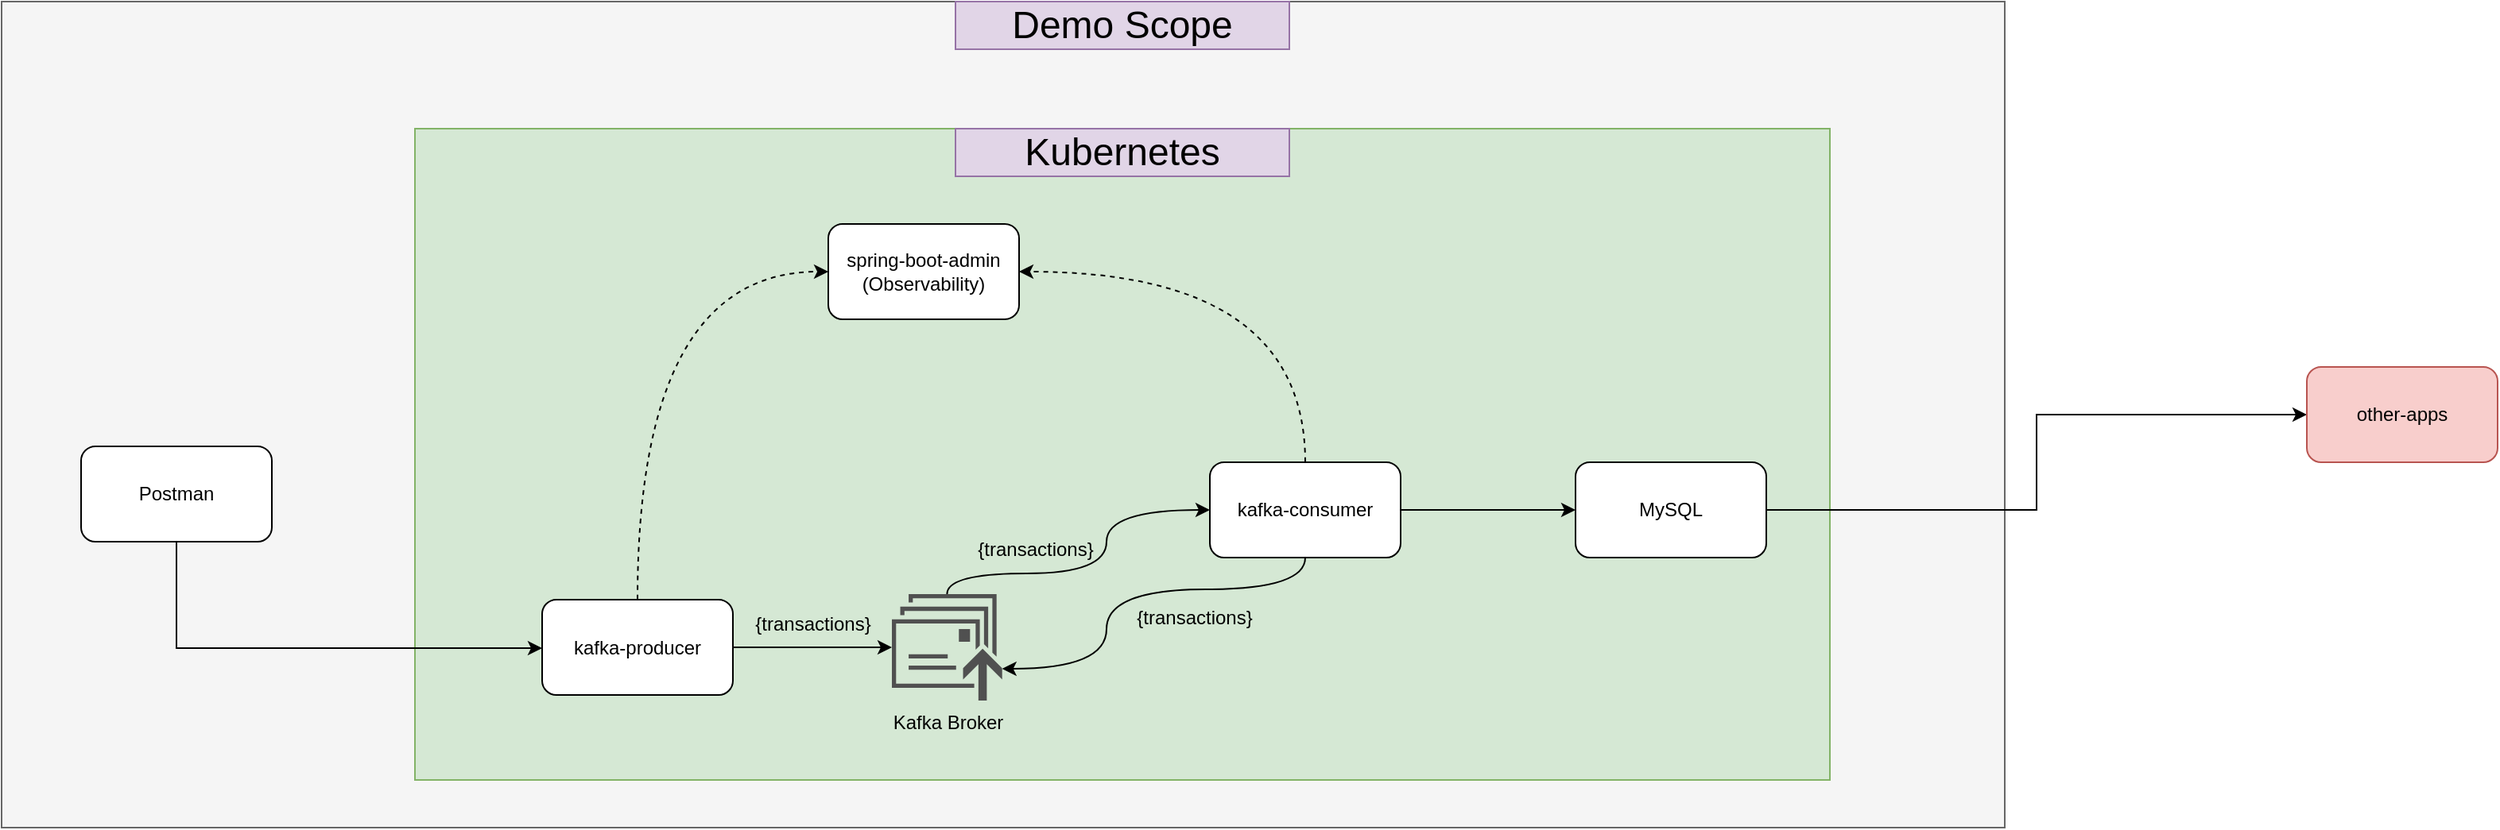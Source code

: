 <mxfile version="24.0.8" type="device">
  <diagram id="B5xmJoYoDjX6h2zeoJ_x" name="KafkaDemo">
    <mxGraphModel dx="2604" dy="2041" grid="1" gridSize="10" guides="1" tooltips="1" connect="1" arrows="1" fold="1" page="1" pageScale="1" pageWidth="850" pageHeight="1100" math="0" shadow="0">
      <root>
        <mxCell id="0" />
        <mxCell id="1" parent="0" />
        <mxCell id="egA4y2zO-6iai0hBFW7C-6" value="" style="rounded=0;whiteSpace=wrap;html=1;fillColor=#f5f5f5;strokeColor=#666666;fontColor=#333333;" parent="1" vertex="1">
          <mxGeometry x="-180" y="-120" width="1260" height="520" as="geometry" />
        </mxCell>
        <mxCell id="egA4y2zO-6iai0hBFW7C-1" value="" style="rounded=0;whiteSpace=wrap;html=1;fillColor=#d5e8d4;strokeColor=#82b366;" parent="1" vertex="1">
          <mxGeometry x="80" y="-40" width="890" height="410" as="geometry" />
        </mxCell>
        <mxCell id="ztFP1_txOAihukqQjzu--5" style="edgeStyle=orthogonalEdgeStyle;rounded=0;orthogonalLoop=1;jettySize=auto;html=1;exitX=1;exitY=0.5;exitDx=0;exitDy=0;" parent="1" source="ztFP1_txOAihukqQjzu--1" target="hUXtF6jyJElNMO1gw3u4-1" edge="1">
          <mxGeometry relative="1" as="geometry">
            <mxPoint x="350" y="290" as="targetPoint" />
          </mxGeometry>
        </mxCell>
        <mxCell id="egA4y2zO-6iai0hBFW7C-9" style="edgeStyle=orthogonalEdgeStyle;rounded=0;orthogonalLoop=1;jettySize=auto;html=1;exitX=0.5;exitY=0;exitDx=0;exitDy=0;entryX=0;entryY=0.5;entryDx=0;entryDy=0;curved=1;dashed=1;" parent="1" source="ztFP1_txOAihukqQjzu--1" target="egA4y2zO-6iai0hBFW7C-8" edge="1">
          <mxGeometry relative="1" as="geometry" />
        </mxCell>
        <mxCell id="ztFP1_txOAihukqQjzu--1" value="kafka-producer" style="rounded=1;whiteSpace=wrap;html=1;" parent="1" vertex="1">
          <mxGeometry x="160" y="256.5" width="120" height="60" as="geometry" />
        </mxCell>
        <mxCell id="ztFP1_txOAihukqQjzu--4" style="edgeStyle=orthogonalEdgeStyle;rounded=0;orthogonalLoop=1;jettySize=auto;html=1;entryX=0;entryY=0.5;entryDx=0;entryDy=0;curved=1;" parent="1" source="hUXtF6jyJElNMO1gw3u4-1" target="ztFP1_txOAihukqQjzu--3" edge="1">
          <mxGeometry relative="1" as="geometry">
            <mxPoint x="470" y="290" as="sourcePoint" />
            <Array as="points">
              <mxPoint x="415" y="240" />
              <mxPoint x="515" y="240" />
              <mxPoint x="515" y="200" />
            </Array>
          </mxGeometry>
        </mxCell>
        <mxCell id="ztFP1_txOAihukqQjzu--7" style="edgeStyle=orthogonalEdgeStyle;rounded=0;orthogonalLoop=1;jettySize=auto;html=1;exitX=1;exitY=0.5;exitDx=0;exitDy=0;entryX=0;entryY=0.5;entryDx=0;entryDy=0;" parent="1" source="ztFP1_txOAihukqQjzu--3" target="ztFP1_txOAihukqQjzu--6" edge="1">
          <mxGeometry relative="1" as="geometry" />
        </mxCell>
        <mxCell id="egA4y2zO-6iai0hBFW7C-10" style="edgeStyle=orthogonalEdgeStyle;rounded=0;orthogonalLoop=1;jettySize=auto;html=1;exitX=0.5;exitY=0;exitDx=0;exitDy=0;entryX=1;entryY=0.5;entryDx=0;entryDy=0;curved=1;dashed=1;" parent="1" source="ztFP1_txOAihukqQjzu--3" target="egA4y2zO-6iai0hBFW7C-8" edge="1">
          <mxGeometry relative="1" as="geometry" />
        </mxCell>
        <mxCell id="egA4y2zO-6iai0hBFW7C-14" style="edgeStyle=orthogonalEdgeStyle;rounded=0;orthogonalLoop=1;jettySize=auto;html=1;exitX=0.5;exitY=1;exitDx=0;exitDy=0;curved=1;" parent="1" source="ztFP1_txOAihukqQjzu--3" target="hUXtF6jyJElNMO1gw3u4-1" edge="1">
          <mxGeometry relative="1" as="geometry">
            <Array as="points">
              <mxPoint x="640" y="250" />
              <mxPoint x="515" y="250" />
              <mxPoint x="515" y="300" />
            </Array>
          </mxGeometry>
        </mxCell>
        <mxCell id="ztFP1_txOAihukqQjzu--3" value="kafka-consumer" style="rounded=1;whiteSpace=wrap;html=1;" parent="1" vertex="1">
          <mxGeometry x="580" y="170" width="120" height="60" as="geometry" />
        </mxCell>
        <mxCell id="NzeANj764AHkSUizMDjv-2" style="edgeStyle=orthogonalEdgeStyle;rounded=0;orthogonalLoop=1;jettySize=auto;html=1;exitX=1;exitY=0.5;exitDx=0;exitDy=0;entryX=0;entryY=0.5;entryDx=0;entryDy=0;" edge="1" parent="1" source="ztFP1_txOAihukqQjzu--6" target="NzeANj764AHkSUizMDjv-1">
          <mxGeometry relative="1" as="geometry" />
        </mxCell>
        <mxCell id="ztFP1_txOAihukqQjzu--6" value="MySQL" style="rounded=1;whiteSpace=wrap;html=1;" parent="1" vertex="1">
          <mxGeometry x="810" y="170" width="120" height="60" as="geometry" />
        </mxCell>
        <mxCell id="hUXtF6jyJElNMO1gw3u4-1" value="Kafka Broker" style="sketch=0;pointerEvents=1;shadow=0;dashed=0;html=1;strokeColor=none;fillColor=#505050;labelPosition=center;verticalLabelPosition=bottom;verticalAlign=top;outlineConnect=0;align=center;shape=mxgraph.office.communications.messages_queued;" parent="1" vertex="1">
          <mxGeometry x="380" y="253" width="69.35" height="67" as="geometry" />
        </mxCell>
        <mxCell id="egA4y2zO-6iai0hBFW7C-3" style="edgeStyle=orthogonalEdgeStyle;rounded=0;orthogonalLoop=1;jettySize=auto;html=1;exitX=0.5;exitY=1;exitDx=0;exitDy=0;" parent="1" source="egA4y2zO-6iai0hBFW7C-2" target="ztFP1_txOAihukqQjzu--1" edge="1">
          <mxGeometry relative="1" as="geometry">
            <Array as="points">
              <mxPoint x="-70" y="287" />
            </Array>
          </mxGeometry>
        </mxCell>
        <mxCell id="egA4y2zO-6iai0hBFW7C-2" value="Postman" style="rounded=1;whiteSpace=wrap;html=1;" parent="1" vertex="1">
          <mxGeometry x="-130" y="160" width="120" height="60" as="geometry" />
        </mxCell>
        <mxCell id="egA4y2zO-6iai0hBFW7C-5" value="Kubernetes" style="rounded=0;whiteSpace=wrap;html=1;fillColor=#e1d5e7;strokeColor=#9673a6;fontSize=24;" parent="1" vertex="1">
          <mxGeometry x="420" y="-40" width="210" height="30" as="geometry" />
        </mxCell>
        <mxCell id="egA4y2zO-6iai0hBFW7C-7" value="Demo Scope" style="rounded=0;whiteSpace=wrap;html=1;fillColor=#e1d5e7;strokeColor=#9673a6;fontSize=24;" parent="1" vertex="1">
          <mxGeometry x="420" y="-120" width="210" height="30" as="geometry" />
        </mxCell>
        <mxCell id="egA4y2zO-6iai0hBFW7C-8" value="spring-boot-admin&lt;div&gt;(Observability)&lt;/div&gt;" style="rounded=1;whiteSpace=wrap;html=1;" parent="1" vertex="1">
          <mxGeometry x="340" y="20" width="120" height="60" as="geometry" />
        </mxCell>
        <mxCell id="egA4y2zO-6iai0hBFW7C-11" value="{transactions}" style="text;html=1;align=center;verticalAlign=middle;resizable=0;points=[];autosize=1;strokeColor=none;fillColor=none;" parent="1" vertex="1">
          <mxGeometry x="280" y="256.5" width="100" height="30" as="geometry" />
        </mxCell>
        <mxCell id="egA4y2zO-6iai0hBFW7C-13" value="{transactions}" style="text;html=1;align=center;verticalAlign=middle;resizable=0;points=[];autosize=1;strokeColor=none;fillColor=none;" parent="1" vertex="1">
          <mxGeometry x="420" y="210" width="100" height="30" as="geometry" />
        </mxCell>
        <mxCell id="egA4y2zO-6iai0hBFW7C-15" value="{transactions}" style="text;html=1;align=center;verticalAlign=middle;resizable=0;points=[];autosize=1;strokeColor=none;fillColor=none;" parent="1" vertex="1">
          <mxGeometry x="520" y="253" width="100" height="30" as="geometry" />
        </mxCell>
        <mxCell id="NzeANj764AHkSUizMDjv-1" value="other-apps" style="rounded=1;whiteSpace=wrap;html=1;fillColor=#f8cecc;strokeColor=#b85450;" vertex="1" parent="1">
          <mxGeometry x="1270" y="110" width="120" height="60" as="geometry" />
        </mxCell>
      </root>
    </mxGraphModel>
  </diagram>
</mxfile>
